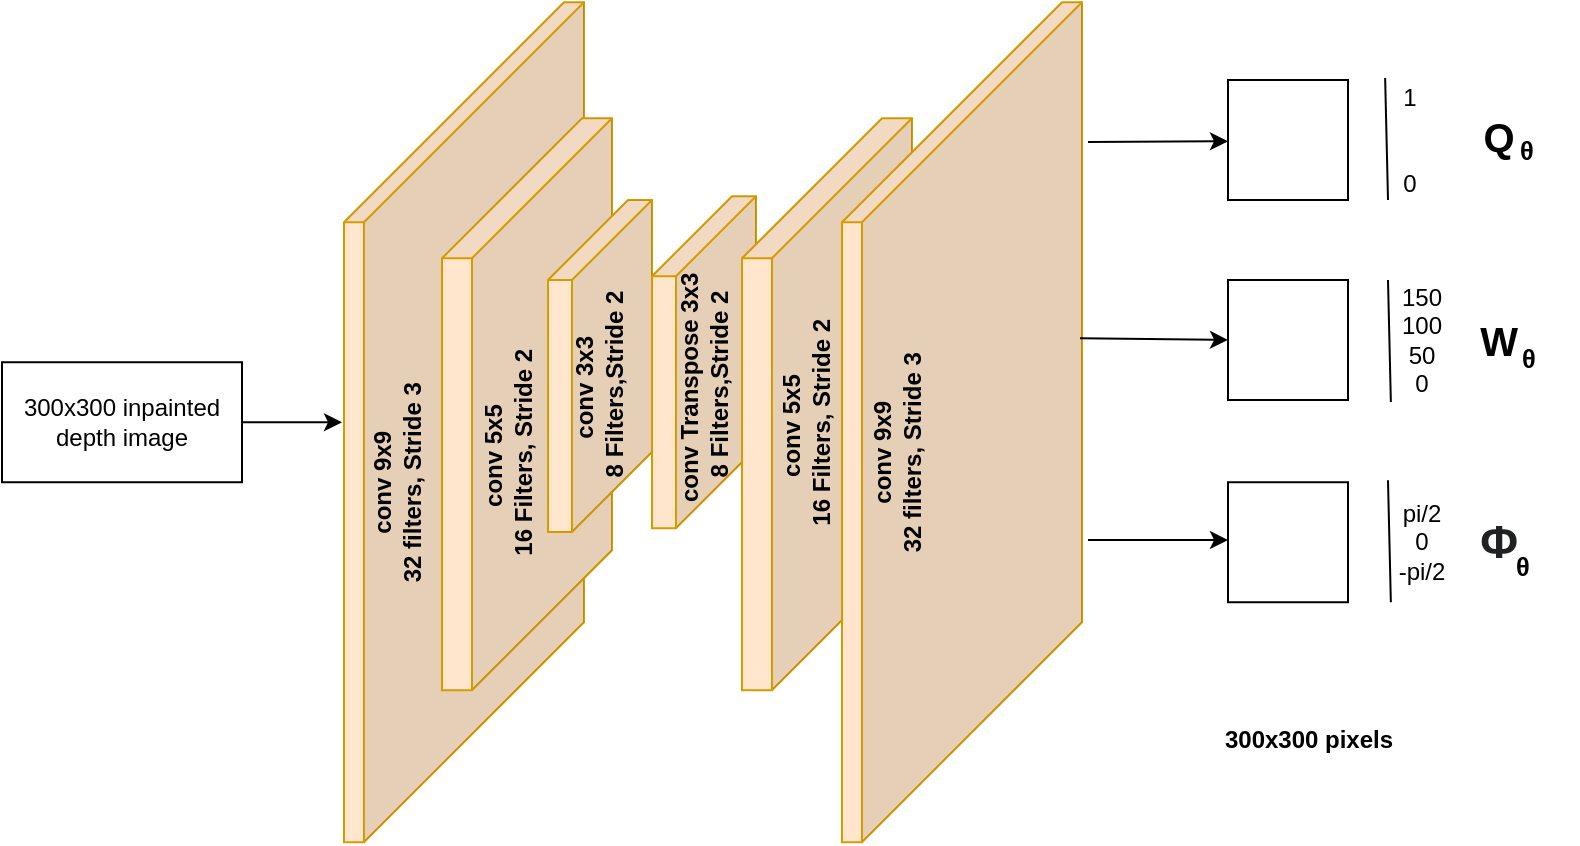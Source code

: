<mxfile version="16.6.6" type="github">
  <diagram id="QJjx0-fPxzvcmYibJWj1" name="Page-1">
    <mxGraphModel dx="1984" dy="643" grid="1" gridSize="10" guides="1" tooltips="1" connect="1" arrows="1" fold="1" page="1" pageScale="1" pageWidth="827" pageHeight="583" math="0" shadow="0">
      <root>
        <mxCell id="0" />
        <mxCell id="1" parent="0" />
        <mxCell id="4f-DMQIj-ya-iA7LCkDa-2" value="" style="shape=cube;whiteSpace=wrap;html=1;boundedLbl=1;backgroundOutline=1;darkOpacity=0.05;darkOpacity2=0.1;size=110;direction=east;flipH=1;fillColor=#ffe6cc;strokeColor=#d79b00;" parent="1" vertex="1">
          <mxGeometry x="91" y="101.12" width="120" height="420" as="geometry" />
        </mxCell>
        <mxCell id="4f-DMQIj-ya-iA7LCkDa-5" value="" style="shape=cube;whiteSpace=wrap;html=1;boundedLbl=1;backgroundOutline=1;darkOpacity=0.05;darkOpacity2=0.1;size=70;direction=east;flipH=1;fillColor=#ffe6cc;strokeColor=#d79b00;" parent="1" vertex="1">
          <mxGeometry x="140" y="159.12" width="85" height="286" as="geometry" />
        </mxCell>
        <mxCell id="4f-DMQIj-ya-iA7LCkDa-9" value="" style="shape=cube;whiteSpace=wrap;html=1;boundedLbl=1;backgroundOutline=1;darkOpacity=0.05;darkOpacity2=0.1;size=40;direction=east;flipH=1;fillColor=#ffe6cc;strokeColor=#d79b00;" parent="1" vertex="1">
          <mxGeometry x="193" y="200" width="52" height="166" as="geometry" />
        </mxCell>
        <mxCell id="4f-DMQIj-ya-iA7LCkDa-29" value="&lt;b&gt;conv 9x9&lt;br&gt;32 filters, Stride 3&lt;br&gt;&lt;/b&gt;" style="text;html=1;strokeColor=none;fillColor=none;align=center;verticalAlign=middle;whiteSpace=wrap;rounded=0;rotation=-90;" parent="1" vertex="1">
          <mxGeometry x="10" y="326.12" width="215" height="30" as="geometry" />
        </mxCell>
        <mxCell id="4f-DMQIj-ya-iA7LCkDa-31" value="&lt;b&gt;conv 5x5&amp;nbsp;&lt;br&gt;16 Filters, Stride 2&lt;br&gt;&lt;/b&gt;" style="text;html=1;strokeColor=none;fillColor=none;align=center;verticalAlign=middle;whiteSpace=wrap;rounded=0;rotation=-90;" parent="1" vertex="1">
          <mxGeometry x="101" y="311.12" width="144" height="30" as="geometry" />
        </mxCell>
        <mxCell id="yx-lSNSfXA6hYTXVNYfT-3" value="&lt;b&gt;conv 3x3&amp;nbsp;&lt;br&gt;8 Filters,Stride 2&lt;br&gt;&lt;/b&gt;" style="text;html=1;strokeColor=none;fillColor=none;align=center;verticalAlign=middle;whiteSpace=wrap;rounded=0;rotation=-90;" parent="1" vertex="1">
          <mxGeometry x="160" y="277" width="117" height="30" as="geometry" />
        </mxCell>
        <mxCell id="yx-lSNSfXA6hYTXVNYfT-4" value="" style="shape=cube;whiteSpace=wrap;html=1;boundedLbl=1;backgroundOutline=1;darkOpacity=0.05;darkOpacity2=0.1;size=40;direction=east;flipH=1;fillColor=#ffe6cc;strokeColor=#d79b00;" parent="1" vertex="1">
          <mxGeometry x="245" y="198.12" width="52" height="166" as="geometry" />
        </mxCell>
        <mxCell id="yx-lSNSfXA6hYTXVNYfT-5" value="&lt;b&gt;conv Transpose 3x3&amp;nbsp;&lt;br&gt;8 Filters,Stride 2&lt;br&gt;&lt;/b&gt;" style="text;html=1;strokeColor=none;fillColor=none;align=center;verticalAlign=middle;whiteSpace=wrap;rounded=0;rotation=-90;" parent="1" vertex="1">
          <mxGeometry x="202" y="277" width="138" height="30" as="geometry" />
        </mxCell>
        <mxCell id="yx-lSNSfXA6hYTXVNYfT-7" value="" style="shape=cube;whiteSpace=wrap;html=1;boundedLbl=1;backgroundOutline=1;darkOpacity=0.05;darkOpacity2=0.1;size=70;direction=east;flipH=1;fillColor=#ffe6cc;strokeColor=#d79b00;" parent="1" vertex="1">
          <mxGeometry x="290" y="159.12" width="85" height="286" as="geometry" />
        </mxCell>
        <mxCell id="yx-lSNSfXA6hYTXVNYfT-8" value="" style="shape=cube;whiteSpace=wrap;html=1;boundedLbl=1;backgroundOutline=1;darkOpacity=0.05;darkOpacity2=0.1;size=110;direction=east;flipH=1;fillColor=#ffe6cc;strokeColor=#d79b00;" parent="1" vertex="1">
          <mxGeometry x="340" y="101.12" width="120" height="420" as="geometry" />
        </mxCell>
        <mxCell id="yx-lSNSfXA6hYTXVNYfT-9" value="&lt;b&gt;conv 5x5&amp;nbsp;&lt;br&gt;16 Filters, Stride 2&lt;br&gt;&lt;/b&gt;" style="text;html=1;strokeColor=none;fillColor=none;align=center;verticalAlign=middle;whiteSpace=wrap;rounded=0;rotation=-90;" parent="1" vertex="1">
          <mxGeometry x="250" y="296.12" width="144" height="30" as="geometry" />
        </mxCell>
        <mxCell id="yx-lSNSfXA6hYTXVNYfT-10" value="&lt;b&gt;conv 9x9&lt;br&gt;32 filters, Stride 3&lt;br&gt;&lt;/b&gt;" style="text;html=1;strokeColor=none;fillColor=none;align=center;verticalAlign=middle;whiteSpace=wrap;rounded=0;rotation=-90;" parent="1" vertex="1">
          <mxGeometry x="260" y="311.12" width="215" height="30" as="geometry" />
        </mxCell>
        <mxCell id="yx-lSNSfXA6hYTXVNYfT-13" style="edgeStyle=orthogonalEdgeStyle;rounded=0;orthogonalLoop=1;jettySize=auto;html=1;" parent="1" source="yx-lSNSfXA6hYTXVNYfT-12" edge="1">
          <mxGeometry relative="1" as="geometry">
            <mxPoint x="90" y="311.12" as="targetPoint" />
          </mxGeometry>
        </mxCell>
        <mxCell id="yx-lSNSfXA6hYTXVNYfT-12" value="300x300 inpainted depth image" style="rounded=0;whiteSpace=wrap;html=1;" parent="1" vertex="1">
          <mxGeometry x="-80" y="281.12" width="120" height="60" as="geometry" />
        </mxCell>
        <mxCell id="yx-lSNSfXA6hYTXVNYfT-14" value="" style="rounded=0;whiteSpace=wrap;html=1;" parent="1" vertex="1">
          <mxGeometry x="533" y="140" width="60" height="60" as="geometry" />
        </mxCell>
        <mxCell id="yx-lSNSfXA6hYTXVNYfT-15" value="" style="rounded=0;whiteSpace=wrap;html=1;" parent="1" vertex="1">
          <mxGeometry x="533" y="240" width="60" height="60" as="geometry" />
        </mxCell>
        <mxCell id="yx-lSNSfXA6hYTXVNYfT-16" value="" style="rounded=0;whiteSpace=wrap;html=1;" parent="1" vertex="1">
          <mxGeometry x="533" y="341.12" width="60" height="60" as="geometry" />
        </mxCell>
        <mxCell id="yx-lSNSfXA6hYTXVNYfT-17" value="300x300 pixels" style="text;html=1;align=center;verticalAlign=middle;resizable=0;points=[];autosize=1;strokeColor=none;fillColor=none;fontStyle=1" parent="1" vertex="1">
          <mxGeometry x="523" y="460" width="100" height="20" as="geometry" />
        </mxCell>
        <mxCell id="yx-lSNSfXA6hYTXVNYfT-18" value="&lt;div&gt;Q&lt;/div&gt;" style="text;html=1;align=center;verticalAlign=middle;resizable=0;points=[];autosize=1;strokeColor=none;fillColor=none;fontStyle=1;fontSize=20;" parent="1" vertex="1">
          <mxGeometry x="653" y="153.12" width="30" height="30" as="geometry" />
        </mxCell>
        <mxCell id="yx-lSNSfXA6hYTXVNYfT-22" value="" style="endArrow=classic;html=1;rounded=0;fontSize=20;" parent="1" edge="1">
          <mxGeometry width="50" height="50" relative="1" as="geometry">
            <mxPoint x="463" y="170.94" as="sourcePoint" />
            <mxPoint x="533" y="170.62" as="targetPoint" />
          </mxGeometry>
        </mxCell>
        <mxCell id="yx-lSNSfXA6hYTXVNYfT-23" value="" style="endArrow=classic;html=1;rounded=0;fontSize=20;exitX=-0.05;exitY=0.4;exitDx=0;exitDy=0;exitPerimeter=0;" parent="1" edge="1">
          <mxGeometry width="50" height="50" relative="1" as="geometry">
            <mxPoint x="459" y="269.12" as="sourcePoint" />
            <mxPoint x="533" y="270" as="targetPoint" />
          </mxGeometry>
        </mxCell>
        <mxCell id="yx-lSNSfXA6hYTXVNYfT-24" value="" style="endArrow=classic;html=1;rounded=0;fontSize=20;" parent="1" edge="1">
          <mxGeometry width="50" height="50" relative="1" as="geometry">
            <mxPoint x="463" y="370" as="sourcePoint" />
            <mxPoint x="533" y="370.0" as="targetPoint" />
          </mxGeometry>
        </mxCell>
        <mxCell id="yx-lSNSfXA6hYTXVNYfT-25" value="W" style="text;html=1;align=center;verticalAlign=middle;resizable=0;points=[];autosize=1;strokeColor=none;fillColor=none;fontStyle=1;fontSize=20;" parent="1" vertex="1">
          <mxGeometry x="653" y="255" width="30" height="30" as="geometry" />
        </mxCell>
        <mxCell id="yx-lSNSfXA6hYTXVNYfT-26" value="&lt;b style=&quot;color: rgb(32, 33, 34); font-family: sans-serif; font-size: 23px; background-color: rgb(255, 255, 255);&quot;&gt;Φ&lt;/b&gt;" style="text;html=1;align=center;verticalAlign=middle;resizable=0;points=[];autosize=1;strokeColor=none;fillColor=none;fontStyle=1;fontSize=23;" parent="1" vertex="1">
          <mxGeometry x="653" y="356.12" width="30" height="30" as="geometry" />
        </mxCell>
        <mxCell id="yx-lSNSfXA6hYTXVNYfT-27" value="" style="endArrow=none;html=1;rounded=0;fontSize=20;" parent="1" edge="1">
          <mxGeometry width="50" height="50" relative="1" as="geometry">
            <mxPoint x="613" y="200" as="sourcePoint" />
            <mxPoint x="611.57" y="139" as="targetPoint" />
          </mxGeometry>
        </mxCell>
        <mxCell id="yx-lSNSfXA6hYTXVNYfT-29" value="" style="endArrow=none;html=1;rounded=0;fontSize=20;" parent="1" edge="1">
          <mxGeometry width="50" height="50" relative="1" as="geometry">
            <mxPoint x="614.43" y="301" as="sourcePoint" />
            <mxPoint x="613.0" y="240.0" as="targetPoint" />
          </mxGeometry>
        </mxCell>
        <mxCell id="yx-lSNSfXA6hYTXVNYfT-30" value="" style="endArrow=none;html=1;rounded=0;fontSize=20;" parent="1" edge="1">
          <mxGeometry width="50" height="50" relative="1" as="geometry">
            <mxPoint x="614.43" y="401.12" as="sourcePoint" />
            <mxPoint x="613.0" y="340.12" as="targetPoint" />
          </mxGeometry>
        </mxCell>
        <mxCell id="zGp_sBCKX0VGb0yDMQ4N-3" value="1&lt;br&gt;&lt;br&gt;&lt;br&gt;0" style="text;html=1;strokeColor=none;fillColor=none;align=center;verticalAlign=middle;whiteSpace=wrap;rounded=0;" vertex="1" parent="1">
          <mxGeometry x="594" y="155" width="60" height="30" as="geometry" />
        </mxCell>
        <mxCell id="zGp_sBCKX0VGb0yDMQ4N-7" value="150&lt;br&gt;100&lt;br&gt;50&lt;br&gt;0" style="text;html=1;strokeColor=none;fillColor=none;align=center;verticalAlign=middle;whiteSpace=wrap;rounded=0;" vertex="1" parent="1">
          <mxGeometry x="600" y="255" width="60" height="30" as="geometry" />
        </mxCell>
        <mxCell id="zGp_sBCKX0VGb0yDMQ4N-9" value="pi/2&lt;br&gt;0&lt;br&gt;-pi/2" style="text;html=1;strokeColor=none;fillColor=none;align=center;verticalAlign=middle;whiteSpace=wrap;rounded=0;" vertex="1" parent="1">
          <mxGeometry x="600" y="356.12" width="60" height="30" as="geometry" />
        </mxCell>
        <mxCell id="zGp_sBCKX0VGb0yDMQ4N-10" value="&lt;span style=&quot;color: rgb(0, 0, 0); font-family: sans-serif; font-size: 12.7px; font-style: normal; letter-spacing: normal; text-indent: 0px; text-transform: none; word-spacing: 0px; background-color: rgb(255, 255, 255); display: inline; float: none;&quot;&gt;θ&lt;/span&gt;" style="text;whiteSpace=wrap;html=1;fontStyle=1" vertex="1" parent="1">
          <mxGeometry x="677" y="162.12" width="30" height="30" as="geometry" />
        </mxCell>
        <mxCell id="zGp_sBCKX0VGb0yDMQ4N-11" value="&lt;span style=&quot;color: rgb(0, 0, 0); font-family: sans-serif; font-size: 12.7px; font-style: normal; letter-spacing: normal; text-indent: 0px; text-transform: none; word-spacing: 0px; background-color: rgb(255, 255, 255); display: inline; float: none;&quot;&gt;θ&lt;/span&gt;" style="text;whiteSpace=wrap;html=1;fontStyle=1" vertex="1" parent="1">
          <mxGeometry x="678" y="266.12" width="30" height="30" as="geometry" />
        </mxCell>
        <mxCell id="zGp_sBCKX0VGb0yDMQ4N-13" value="&lt;span style=&quot;color: rgb(0, 0, 0); font-family: sans-serif; font-size: 12.7px; font-style: normal; letter-spacing: normal; text-indent: 0px; text-transform: none; word-spacing: 0px; background-color: rgb(255, 255, 255); display: inline; float: none;&quot;&gt;θ&lt;/span&gt;" style="text;whiteSpace=wrap;html=1;fontStyle=1" vertex="1" parent="1">
          <mxGeometry x="675" y="370.12" width="30" height="30" as="geometry" />
        </mxCell>
      </root>
    </mxGraphModel>
  </diagram>
</mxfile>
